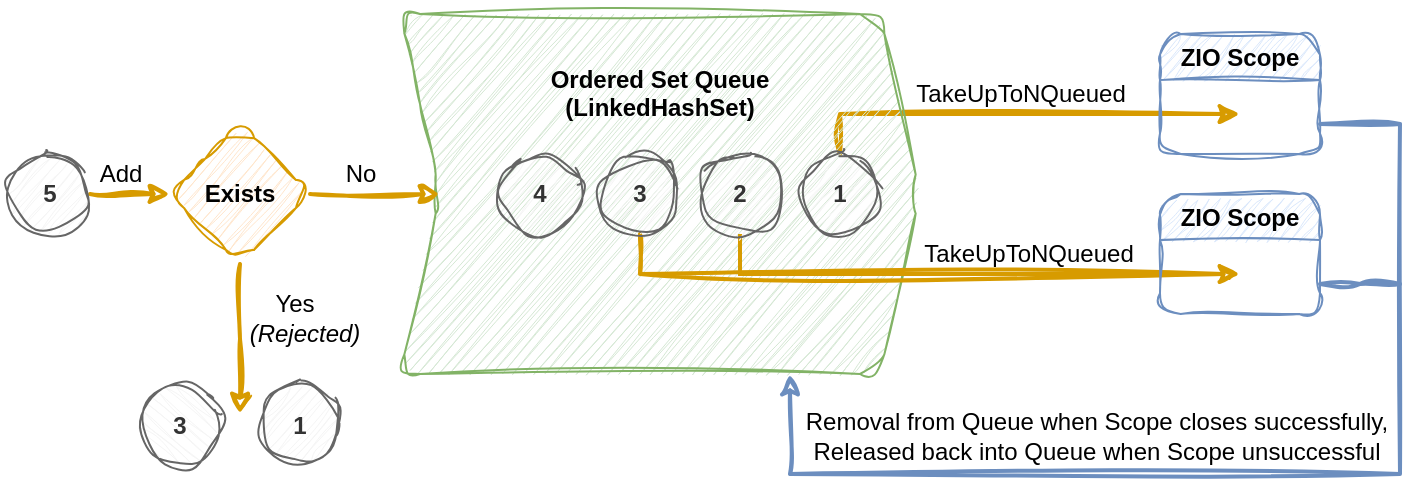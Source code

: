 <mxfile version="24.2.5" type="github">
  <diagram name="Page-1" id="VRmVRaxK5VWEo5to7TwO">
    <mxGraphModel dx="1105" dy="721" grid="1" gridSize="10" guides="1" tooltips="1" connect="1" arrows="1" fold="1" page="1" pageScale="1" pageWidth="850" pageHeight="1100" math="0" shadow="0">
      <root>
        <mxCell id="0" />
        <mxCell id="1" parent="0" />
        <mxCell id="Xf3rw-poUCyyRdlzcPR5-9" style="edgeStyle=orthogonalEdgeStyle;rounded=0;orthogonalLoop=1;jettySize=auto;html=1;fillColor=#ffe6cc;strokeColor=#d79b00;strokeWidth=2;sketch=1;curveFitting=1;jiggle=2;exitX=0.5;exitY=0;exitDx=0;exitDy=0;" parent="1" source="Xf3rw-poUCyyRdlzcPR5-22" edge="1">
          <mxGeometry relative="1" as="geometry">
            <mxPoint x="660" y="300" as="targetPoint" />
            <mxPoint x="460" y="192" as="sourcePoint" />
            <Array as="points">
              <mxPoint x="460" y="300" />
            </Array>
          </mxGeometry>
        </mxCell>
        <mxCell id="Xf3rw-poUCyyRdlzcPR5-11" value="TakeUpToNQueued" style="edgeLabel;html=1;align=center;verticalAlign=middle;resizable=0;points=[];labelBackgroundColor=none;fontSize=12;" parent="Xf3rw-poUCyyRdlzcPR5-9" vertex="1" connectable="0">
          <mxGeometry x="0.88" relative="1" as="geometry">
            <mxPoint x="-97" y="-10" as="offset" />
          </mxGeometry>
        </mxCell>
        <mxCell id="Xf3rw-poUCyyRdlzcPR5-1" value="Ordered Set Queue&lt;br&gt;&lt;div&gt;(LinkedHashSet)&lt;/div&gt;&lt;div&gt;&lt;br&gt;&lt;/div&gt;&lt;div&gt;&lt;br&gt;&lt;/div&gt;&lt;div&gt;&lt;br&gt;&lt;/div&gt;&lt;div&gt;&lt;br&gt;&lt;/div&gt;&lt;div&gt;&lt;br&gt;&lt;/div&gt;&lt;div&gt;&lt;br&gt;&lt;/div&gt;&lt;div&gt;&lt;br&gt;&lt;/div&gt;" style="shape=step;perimeter=stepPerimeter;whiteSpace=wrap;html=1;fixedSize=1;rounded=1;sketch=1;curveFitting=1;jiggle=2;fillColor=#d5e8d4;strokeColor=#82b366;shadow=0;textShadow=0;fontStyle=1" parent="1" vertex="1">
          <mxGeometry x="240" y="250" width="260" height="180" as="geometry" />
        </mxCell>
        <mxCell id="Xf3rw-poUCyyRdlzcPR5-10" style="edgeStyle=orthogonalEdgeStyle;rounded=0;orthogonalLoop=1;jettySize=auto;html=1;exitX=0.5;exitY=1;exitDx=0;exitDy=0;fillColor=#ffe6cc;strokeColor=#d79b00;shadow=0;textShadow=0;sketch=1;curveFitting=1;jiggle=2;strokeWidth=2;" parent="1" source="Xf3rw-poUCyyRdlzcPR5-20" edge="1">
          <mxGeometry relative="1" as="geometry">
            <mxPoint x="660" y="380" as="targetPoint" />
            <mxPoint x="470.001" y="569.997" as="sourcePoint" />
            <Array as="points">
              <mxPoint x="360" y="380" />
            </Array>
          </mxGeometry>
        </mxCell>
        <mxCell id="Xf3rw-poUCyyRdlzcPR5-12" value="TakeUpToNQueued" style="edgeLabel;html=1;align=center;verticalAlign=middle;resizable=0;points=[];fontSize=12;labelBackgroundColor=none;" parent="Xf3rw-poUCyyRdlzcPR5-10" vertex="1" connectable="0">
          <mxGeometry x="-0.239" y="1" relative="1" as="geometry">
            <mxPoint x="92" y="-9" as="offset" />
          </mxGeometry>
        </mxCell>
        <mxCell id="Xf3rw-poUCyyRdlzcPR5-2" value="Exists" style="rhombus;whiteSpace=wrap;html=1;fillColor=#ffe6cc;strokeColor=#d79b00;rounded=1;sketch=1;curveFitting=1;jiggle=2;shadow=0;textShadow=0;fontStyle=1" parent="1" vertex="1">
          <mxGeometry x="125" y="305" width="70" height="70" as="geometry" />
        </mxCell>
        <mxCell id="Xf3rw-poUCyyRdlzcPR5-3" style="edgeStyle=orthogonalEdgeStyle;rounded=0;orthogonalLoop=1;jettySize=auto;html=1;exitX=1;exitY=0.5;exitDx=0;exitDy=0;shadow=0;textShadow=0;sketch=1;curveFitting=1;jiggle=2;flowAnimation=0;fillColor=#ffe6cc;strokeColor=#d79b00;strokeWidth=2;entryX=0;entryY=0.5;entryDx=0;entryDy=0;" parent="1" source="Xf3rw-poUCyyRdlzcPR5-2" edge="1" target="Xf3rw-poUCyyRdlzcPR5-1">
          <mxGeometry relative="1" as="geometry">
            <mxPoint x="150" y="280" as="sourcePoint" />
            <mxPoint x="235" y="280" as="targetPoint" />
          </mxGeometry>
        </mxCell>
        <mxCell id="Xf3rw-poUCyyRdlzcPR5-4" value="No" style="edgeLabel;html=1;align=center;verticalAlign=middle;resizable=0;points=[];labelBackgroundColor=none;fontSize=12;spacingTop=0;labelBorderColor=none;" parent="Xf3rw-poUCyyRdlzcPR5-3" vertex="1" connectable="0">
          <mxGeometry x="0.32" y="-2" relative="1" as="geometry">
            <mxPoint x="-18" y="-12" as="offset" />
          </mxGeometry>
        </mxCell>
        <mxCell id="Xf3rw-poUCyyRdlzcPR5-5" style="edgeStyle=orthogonalEdgeStyle;rounded=0;orthogonalLoop=1;jettySize=auto;html=1;exitX=0.5;exitY=1;exitDx=0;exitDy=0;shadow=0;textShadow=0;sketch=1;curveFitting=1;jiggle=2;flowAnimation=0;fillColor=#ffe6cc;strokeColor=#d79b00;strokeWidth=2;" parent="1" source="Xf3rw-poUCyyRdlzcPR5-2" edge="1">
          <mxGeometry relative="1" as="geometry">
            <mxPoint x="230" y="350" as="sourcePoint" />
            <mxPoint x="160" y="450" as="targetPoint" />
          </mxGeometry>
        </mxCell>
        <mxCell id="Xf3rw-poUCyyRdlzcPR5-6" value="Yes&lt;br&gt;&lt;font style=&quot;font-size: 12px;&quot;&gt;&lt;i&gt;&amp;nbsp;&amp;nbsp; &lt;font style=&quot;font-size: 12px;&quot;&gt;(Rejected)&lt;/font&gt;&lt;/i&gt;&lt;/font&gt;" style="edgeLabel;html=1;align=center;verticalAlign=middle;resizable=0;points=[];labelBackgroundColor=none;fontSize=12;spacingTop=2;" parent="Xf3rw-poUCyyRdlzcPR5-5" vertex="1" connectable="0">
          <mxGeometry x="0.32" y="-2" relative="1" as="geometry">
            <mxPoint x="28" y="-24" as="offset" />
          </mxGeometry>
        </mxCell>
        <mxCell id="Xf3rw-poUCyyRdlzcPR5-13" style="edgeStyle=orthogonalEdgeStyle;rounded=0;orthogonalLoop=1;jettySize=auto;html=1;entryX=0.75;entryY=1;entryDx=0;entryDy=0;fillColor=#dae8fc;strokeColor=#6c8ebf;strokeWidth=2;sketch=1;curveFitting=1;jiggle=2;exitX=1;exitY=0.75;exitDx=0;exitDy=0;" parent="1" source="Xf3rw-poUCyyRdlzcPR5-8" target="Xf3rw-poUCyyRdlzcPR5-1" edge="1">
          <mxGeometry relative="1" as="geometry">
            <Array as="points">
              <mxPoint x="740" y="305" />
              <mxPoint x="740" y="480" />
              <mxPoint x="435" y="480" />
            </Array>
          </mxGeometry>
        </mxCell>
        <mxCell id="Xf3rw-poUCyyRdlzcPR5-14" value="Removal from Queue when Scope closes successfully,&lt;br style=&quot;font-size: 12px;&quot;&gt;Released back into Queue when Scope unsuccessful" style="edgeLabel;html=1;align=center;verticalAlign=middle;resizable=0;points=[];labelBackgroundColor=none;fontSize=12;" parent="Xf3rw-poUCyyRdlzcPR5-13" vertex="1" connectable="0">
          <mxGeometry x="-0.2" y="-2" relative="1" as="geometry">
            <mxPoint x="-139" y="-17" as="offset" />
          </mxGeometry>
        </mxCell>
        <mxCell id="Xf3rw-poUCyyRdlzcPR5-8" value="ZIO Scope" style="swimlane;whiteSpace=wrap;html=1;fillColor=#dae8fc;strokeColor=#6c8ebf;rounded=1;swimlaneLine=1;sketch=1;curveFitting=1;jiggle=2;" parent="1" vertex="1">
          <mxGeometry x="620" y="260" width="80" height="60" as="geometry" />
        </mxCell>
        <mxCell id="2KJ0meEtOLLsPRbnw39y-1" style="edgeStyle=orthogonalEdgeStyle;rounded=0;orthogonalLoop=1;jettySize=auto;html=1;exitX=1;exitY=0.5;exitDx=0;exitDy=0;entryX=0;entryY=0.5;entryDx=0;entryDy=0;fillColor=#ffe6cc;strokeColor=#d79b00;strokeWidth=2;sketch=1;curveFitting=1;jiggle=2;" edge="1" parent="1" source="Xf3rw-poUCyyRdlzcPR5-17" target="Xf3rw-poUCyyRdlzcPR5-2">
          <mxGeometry relative="1" as="geometry">
            <mxPoint x="115" y="340" as="targetPoint" />
          </mxGeometry>
        </mxCell>
        <mxCell id="2KJ0meEtOLLsPRbnw39y-5" value="Add" style="edgeLabel;html=1;align=center;verticalAlign=middle;resizable=0;points=[];fontSize=12;labelBackgroundColor=none;" vertex="1" connectable="0" parent="2KJ0meEtOLLsPRbnw39y-1">
          <mxGeometry y="-1" relative="1" as="geometry">
            <mxPoint x="-5" y="-11" as="offset" />
          </mxGeometry>
        </mxCell>
        <mxCell id="Xf3rw-poUCyyRdlzcPR5-17" value="&lt;b&gt;5&lt;/b&gt;" style="ellipse;whiteSpace=wrap;html=1;aspect=fixed;sketch=1;curveFitting=1;jiggle=2;fillColor=#f5f5f5;fontColor=#333333;strokeColor=#666666;" parent="1" vertex="1">
          <mxGeometry x="45" y="320" width="40" height="40" as="geometry" />
        </mxCell>
        <mxCell id="Xf3rw-poUCyyRdlzcPR5-19" value="&lt;b&gt;4&lt;/b&gt;" style="ellipse;whiteSpace=wrap;html=1;aspect=fixed;sketch=1;curveFitting=1;jiggle=2;fillColor=#f5f5f5;fontColor=#333333;strokeColor=#666666;" parent="1" vertex="1">
          <mxGeometry x="290" y="320" width="40" height="40" as="geometry" />
        </mxCell>
        <mxCell id="Xf3rw-poUCyyRdlzcPR5-20" value="&lt;b&gt;3&lt;/b&gt;" style="ellipse;whiteSpace=wrap;html=1;aspect=fixed;sketch=1;curveFitting=1;jiggle=2;fillColor=#f5f5f5;fontColor=#333333;strokeColor=#666666;" parent="1" vertex="1">
          <mxGeometry x="340" y="320" width="40" height="40" as="geometry" />
        </mxCell>
        <mxCell id="Xf3rw-poUCyyRdlzcPR5-26" style="edgeStyle=orthogonalEdgeStyle;rounded=0;orthogonalLoop=1;jettySize=auto;html=1;exitX=0.5;exitY=1;exitDx=0;exitDy=0;fillColor=#ffe6cc;strokeColor=#d79b00;strokeWidth=2;endArrow=none;endFill=0;" parent="1" source="Xf3rw-poUCyyRdlzcPR5-21" edge="1">
          <mxGeometry relative="1" as="geometry">
            <mxPoint x="650" y="380" as="targetPoint" />
            <Array as="points">
              <mxPoint x="410" y="380" />
            </Array>
          </mxGeometry>
        </mxCell>
        <mxCell id="Xf3rw-poUCyyRdlzcPR5-21" value="&lt;b&gt;2&lt;/b&gt;" style="ellipse;whiteSpace=wrap;html=1;aspect=fixed;sketch=1;curveFitting=1;jiggle=2;fillColor=#f5f5f5;fontColor=#333333;strokeColor=#666666;" parent="1" vertex="1">
          <mxGeometry x="390" y="320" width="40" height="40" as="geometry" />
        </mxCell>
        <mxCell id="Xf3rw-poUCyyRdlzcPR5-22" value="&lt;b&gt;1&lt;/b&gt;" style="ellipse;whiteSpace=wrap;html=1;aspect=fixed;sketch=1;curveFitting=1;jiggle=2;fillColor=#f5f5f5;fontColor=#333333;strokeColor=#666666;" parent="1" vertex="1">
          <mxGeometry x="440" y="320" width="40" height="40" as="geometry" />
        </mxCell>
        <mxCell id="2KJ0meEtOLLsPRbnw39y-2" style="edgeStyle=orthogonalEdgeStyle;rounded=0;orthogonalLoop=1;jettySize=auto;html=1;exitX=1;exitY=0.75;exitDx=0;exitDy=0;fillColor=#dae8fc;strokeColor=#6c8ebf;endArrow=none;endFill=0;strokeWidth=2;sketch=1;curveFitting=1;jiggle=2;" edge="1" parent="1" source="Xf3rw-poUCyyRdlzcPR5-27">
          <mxGeometry relative="1" as="geometry">
            <mxPoint x="740" y="385" as="targetPoint" />
          </mxGeometry>
        </mxCell>
        <mxCell id="Xf3rw-poUCyyRdlzcPR5-27" value="ZIO Scope" style="swimlane;whiteSpace=wrap;html=1;fillColor=#dae8fc;strokeColor=#6c8ebf;rounded=1;swimlaneLine=1;sketch=1;curveFitting=1;jiggle=2;" parent="1" vertex="1">
          <mxGeometry x="620" y="340" width="80" height="60" as="geometry" />
        </mxCell>
        <mxCell id="Xf3rw-poUCyyRdlzcPR5-29" value="&lt;b&gt;1&lt;/b&gt;" style="ellipse;whiteSpace=wrap;html=1;aspect=fixed;sketch=1;curveFitting=1;jiggle=2;fillColor=#f5f5f5;fontColor=#333333;strokeColor=#666666;" parent="1" vertex="1">
          <mxGeometry x="170" y="435.54" width="40" height="40" as="geometry" />
        </mxCell>
        <mxCell id="Xf3rw-poUCyyRdlzcPR5-30" value="&lt;b&gt;3&lt;/b&gt;" style="ellipse;whiteSpace=wrap;html=1;aspect=fixed;sketch=1;curveFitting=1;jiggle=2;fillColor=#f5f5f5;fontColor=#333333;strokeColor=#666666;direction=south;" parent="1" vertex="1">
          <mxGeometry x="110" y="435.54" width="40" height="40" as="geometry" />
        </mxCell>
        <mxCell id="2KJ0meEtOLLsPRbnw39y-4" value="" style="endArrow=none;html=1;rounded=0;strokeWidth=0;strokeColor=#feffff;" edge="1" parent="1">
          <mxGeometry width="50" height="50" relative="1" as="geometry">
            <mxPoint x="40" y="244" as="sourcePoint" />
            <mxPoint x="40" y="243" as="targetPoint" />
          </mxGeometry>
        </mxCell>
      </root>
    </mxGraphModel>
  </diagram>
</mxfile>
